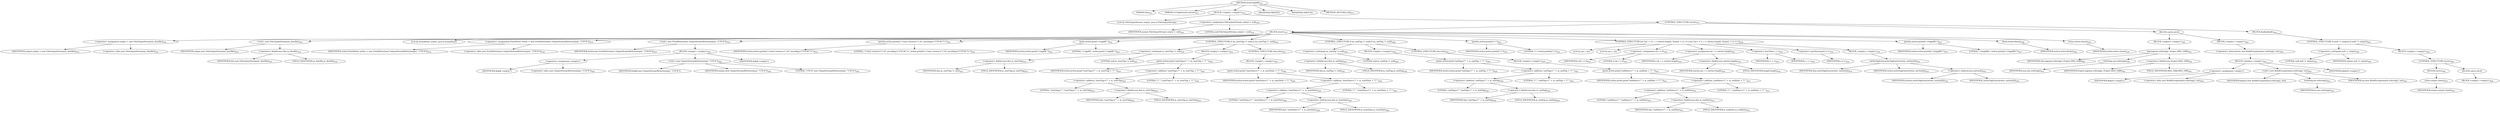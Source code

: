 digraph "writeTagDiff" {  
"594" [label = <(METHOD,writeTagDiff)<SUB>415</SUB>> ]
"27" [label = <(PARAM,this)<SUB>415</SUB>> ]
"595" [label = <(PARAM,CvsTagEntry[] entries)<SUB>415</SUB>> ]
"596" [label = <(BLOCK,&lt;empty&gt;,&lt;empty&gt;)<SUB>415</SUB>> ]
"23" [label = <(LOCAL,FileOutputStream output: java.io.FileOutputStream)> ]
"597" [label = <(&lt;operator&gt;.assignment,FileOutputStream output = null)<SUB>416</SUB>> ]
"598" [label = <(IDENTIFIER,output,FileOutputStream output = null)<SUB>416</SUB>> ]
"599" [label = <(LITERAL,null,FileOutputStream output = null)<SUB>416</SUB>> ]
"600" [label = <(CONTROL_STRUCTURE,try,try)<SUB>417</SUB>> ]
"601" [label = <(BLOCK,try,try)<SUB>417</SUB>> ]
"602" [label = <(&lt;operator&gt;.assignment,output = new FileOutputStream(m_destfile))<SUB>418</SUB>> ]
"603" [label = <(IDENTIFIER,output,output = new FileOutputStream(m_destfile))<SUB>418</SUB>> ]
"604" [label = <(&lt;operator&gt;.alloc,new FileOutputStream(m_destfile))<SUB>418</SUB>> ]
"605" [label = <(&lt;init&gt;,new FileOutputStream(m_destfile))<SUB>418</SUB>> ]
"22" [label = <(IDENTIFIER,output,new FileOutputStream(m_destfile))<SUB>418</SUB>> ]
"606" [label = <(&lt;operator&gt;.fieldAccess,this.m_destfile)<SUB>418</SUB>> ]
"607" [label = <(IDENTIFIER,this,new FileOutputStream(m_destfile))<SUB>418</SUB>> ]
"608" [label = <(FIELD_IDENTIFIER,m_destfile,m_destfile)<SUB>418</SUB>> ]
"25" [label = <(LOCAL,PrintWriter writer: java.io.PrintWriter)> ]
"609" [label = <(&lt;operator&gt;.assignment,PrintWriter writer = new PrintWriter(new OutputStreamWriter(output, &quot;UTF-8&quot;)))<SUB>419</SUB>> ]
"610" [label = <(IDENTIFIER,writer,PrintWriter writer = new PrintWriter(new OutputStreamWriter(output, &quot;UTF-8&quot;)))<SUB>419</SUB>> ]
"611" [label = <(&lt;operator&gt;.alloc,new PrintWriter(new OutputStreamWriter(output, &quot;UTF-8&quot;)))<SUB>419</SUB>> ]
"612" [label = <(&lt;init&gt;,new PrintWriter(new OutputStreamWriter(output, &quot;UTF-8&quot;)))<SUB>419</SUB>> ]
"24" [label = <(IDENTIFIER,writer,new PrintWriter(new OutputStreamWriter(output, &quot;UTF-8&quot;)))<SUB>419</SUB>> ]
"613" [label = <(BLOCK,&lt;empty&gt;,&lt;empty&gt;)<SUB>420</SUB>> ]
"614" [label = <(&lt;operator&gt;.assignment,&lt;empty&gt;)> ]
"615" [label = <(IDENTIFIER,$obj8,&lt;empty&gt;)> ]
"616" [label = <(&lt;operator&gt;.alloc,new OutputStreamWriter(output, &quot;UTF-8&quot;))<SUB>420</SUB>> ]
"617" [label = <(&lt;init&gt;,new OutputStreamWriter(output, &quot;UTF-8&quot;))<SUB>420</SUB>> ]
"618" [label = <(IDENTIFIER,$obj8,new OutputStreamWriter(output, &quot;UTF-8&quot;))> ]
"619" [label = <(IDENTIFIER,output,new OutputStreamWriter(output, &quot;UTF-8&quot;))<SUB>420</SUB>> ]
"620" [label = <(LITERAL,&quot;UTF-8&quot;,new OutputStreamWriter(output, &quot;UTF-8&quot;))<SUB>420</SUB>> ]
"621" [label = <(IDENTIFIER,$obj8,&lt;empty&gt;)> ]
"622" [label = <(println,writer.println(&quot;&lt;?xml version=\&quot;1.0\&quot; encoding=\&quot;UTF-8\&quot;?&gt;&quot;))<SUB>421</SUB>> ]
"623" [label = <(IDENTIFIER,writer,writer.println(&quot;&lt;?xml version=\&quot;1.0\&quot; encoding=\&quot;UTF-8\&quot;?&gt;&quot;))<SUB>421</SUB>> ]
"624" [label = <(LITERAL,&quot;&lt;?xml version=\&quot;1.0\&quot; encoding=\&quot;UTF-8\&quot;?&gt;&quot;,writer.println(&quot;&lt;?xml version=\&quot;1.0\&quot; encoding=\&quot;UTF-8\&quot;?&gt;&quot;))<SUB>421</SUB>> ]
"625" [label = <(print,writer.print(&quot;&lt;tagdiff &quot;))<SUB>422</SUB>> ]
"626" [label = <(IDENTIFIER,writer,writer.print(&quot;&lt;tagdiff &quot;))<SUB>422</SUB>> ]
"627" [label = <(LITERAL,&quot;&lt;tagdiff &quot;,writer.print(&quot;&lt;tagdiff &quot;))<SUB>422</SUB>> ]
"628" [label = <(CONTROL_STRUCTURE,if (m_startTag != null),if (m_startTag != null))<SUB>423</SUB>> ]
"629" [label = <(&lt;operator&gt;.notEquals,m_startTag != null)<SUB>423</SUB>> ]
"630" [label = <(&lt;operator&gt;.fieldAccess,this.m_startTag)<SUB>423</SUB>> ]
"631" [label = <(IDENTIFIER,this,m_startTag != null)<SUB>423</SUB>> ]
"632" [label = <(FIELD_IDENTIFIER,m_startTag,m_startTag)<SUB>423</SUB>> ]
"633" [label = <(LITERAL,null,m_startTag != null)<SUB>423</SUB>> ]
"634" [label = <(BLOCK,&lt;empty&gt;,&lt;empty&gt;)<SUB>423</SUB>> ]
"635" [label = <(print,writer.print(&quot;startTag=\&quot;&quot; + m_startTag + &quot;\&quot; &quot;))<SUB>424</SUB>> ]
"636" [label = <(IDENTIFIER,writer,writer.print(&quot;startTag=\&quot;&quot; + m_startTag + &quot;\&quot; &quot;))<SUB>424</SUB>> ]
"637" [label = <(&lt;operator&gt;.addition,&quot;startTag=\&quot;&quot; + m_startTag + &quot;\&quot; &quot;)<SUB>424</SUB>> ]
"638" [label = <(&lt;operator&gt;.addition,&quot;startTag=\&quot;&quot; + m_startTag)<SUB>424</SUB>> ]
"639" [label = <(LITERAL,&quot;startTag=\&quot;&quot;,&quot;startTag=\&quot;&quot; + m_startTag)<SUB>424</SUB>> ]
"640" [label = <(&lt;operator&gt;.fieldAccess,this.m_startTag)<SUB>424</SUB>> ]
"641" [label = <(IDENTIFIER,this,&quot;startTag=\&quot;&quot; + m_startTag)<SUB>424</SUB>> ]
"642" [label = <(FIELD_IDENTIFIER,m_startTag,m_startTag)<SUB>424</SUB>> ]
"643" [label = <(LITERAL,&quot;\&quot; &quot;,&quot;startTag=\&quot;&quot; + m_startTag + &quot;\&quot; &quot;)<SUB>424</SUB>> ]
"644" [label = <(CONTROL_STRUCTURE,else,else)<SUB>425</SUB>> ]
"645" [label = <(BLOCK,&lt;empty&gt;,&lt;empty&gt;)<SUB>425</SUB>> ]
"646" [label = <(print,writer.print(&quot;startDate=\&quot;&quot; + m_startDate + &quot;\&quot; &quot;))<SUB>426</SUB>> ]
"647" [label = <(IDENTIFIER,writer,writer.print(&quot;startDate=\&quot;&quot; + m_startDate + &quot;\&quot; &quot;))<SUB>426</SUB>> ]
"648" [label = <(&lt;operator&gt;.addition,&quot;startDate=\&quot;&quot; + m_startDate + &quot;\&quot; &quot;)<SUB>426</SUB>> ]
"649" [label = <(&lt;operator&gt;.addition,&quot;startDate=\&quot;&quot; + m_startDate)<SUB>426</SUB>> ]
"650" [label = <(LITERAL,&quot;startDate=\&quot;&quot;,&quot;startDate=\&quot;&quot; + m_startDate)<SUB>426</SUB>> ]
"651" [label = <(&lt;operator&gt;.fieldAccess,this.m_startDate)<SUB>426</SUB>> ]
"652" [label = <(IDENTIFIER,this,&quot;startDate=\&quot;&quot; + m_startDate)<SUB>426</SUB>> ]
"653" [label = <(FIELD_IDENTIFIER,m_startDate,m_startDate)<SUB>426</SUB>> ]
"654" [label = <(LITERAL,&quot;\&quot; &quot;,&quot;startDate=\&quot;&quot; + m_startDate + &quot;\&quot; &quot;)<SUB>426</SUB>> ]
"655" [label = <(CONTROL_STRUCTURE,if (m_endTag != null),if (m_endTag != null))<SUB>428</SUB>> ]
"656" [label = <(&lt;operator&gt;.notEquals,m_endTag != null)<SUB>428</SUB>> ]
"657" [label = <(&lt;operator&gt;.fieldAccess,this.m_endTag)<SUB>428</SUB>> ]
"658" [label = <(IDENTIFIER,this,m_endTag != null)<SUB>428</SUB>> ]
"659" [label = <(FIELD_IDENTIFIER,m_endTag,m_endTag)<SUB>428</SUB>> ]
"660" [label = <(LITERAL,null,m_endTag != null)<SUB>428</SUB>> ]
"661" [label = <(BLOCK,&lt;empty&gt;,&lt;empty&gt;)<SUB>428</SUB>> ]
"662" [label = <(print,writer.print(&quot;endTag=\&quot;&quot; + m_endTag + &quot;\&quot; &quot;))<SUB>429</SUB>> ]
"663" [label = <(IDENTIFIER,writer,writer.print(&quot;endTag=\&quot;&quot; + m_endTag + &quot;\&quot; &quot;))<SUB>429</SUB>> ]
"664" [label = <(&lt;operator&gt;.addition,&quot;endTag=\&quot;&quot; + m_endTag + &quot;\&quot; &quot;)<SUB>429</SUB>> ]
"665" [label = <(&lt;operator&gt;.addition,&quot;endTag=\&quot;&quot; + m_endTag)<SUB>429</SUB>> ]
"666" [label = <(LITERAL,&quot;endTag=\&quot;&quot;,&quot;endTag=\&quot;&quot; + m_endTag)<SUB>429</SUB>> ]
"667" [label = <(&lt;operator&gt;.fieldAccess,this.m_endTag)<SUB>429</SUB>> ]
"668" [label = <(IDENTIFIER,this,&quot;endTag=\&quot;&quot; + m_endTag)<SUB>429</SUB>> ]
"669" [label = <(FIELD_IDENTIFIER,m_endTag,m_endTag)<SUB>429</SUB>> ]
"670" [label = <(LITERAL,&quot;\&quot; &quot;,&quot;endTag=\&quot;&quot; + m_endTag + &quot;\&quot; &quot;)<SUB>429</SUB>> ]
"671" [label = <(CONTROL_STRUCTURE,else,else)<SUB>430</SUB>> ]
"672" [label = <(BLOCK,&lt;empty&gt;,&lt;empty&gt;)<SUB>430</SUB>> ]
"673" [label = <(print,writer.print(&quot;endDate=\&quot;&quot; + m_endDate + &quot;\&quot; &quot;))<SUB>431</SUB>> ]
"674" [label = <(IDENTIFIER,writer,writer.print(&quot;endDate=\&quot;&quot; + m_endDate + &quot;\&quot; &quot;))<SUB>431</SUB>> ]
"675" [label = <(&lt;operator&gt;.addition,&quot;endDate=\&quot;&quot; + m_endDate + &quot;\&quot; &quot;)<SUB>431</SUB>> ]
"676" [label = <(&lt;operator&gt;.addition,&quot;endDate=\&quot;&quot; + m_endDate)<SUB>431</SUB>> ]
"677" [label = <(LITERAL,&quot;endDate=\&quot;&quot;,&quot;endDate=\&quot;&quot; + m_endDate)<SUB>431</SUB>> ]
"678" [label = <(&lt;operator&gt;.fieldAccess,this.m_endDate)<SUB>431</SUB>> ]
"679" [label = <(IDENTIFIER,this,&quot;endDate=\&quot;&quot; + m_endDate)<SUB>431</SUB>> ]
"680" [label = <(FIELD_IDENTIFIER,m_endDate,m_endDate)<SUB>431</SUB>> ]
"681" [label = <(LITERAL,&quot;\&quot; &quot;,&quot;endDate=\&quot;&quot; + m_endDate + &quot;\&quot; &quot;)<SUB>431</SUB>> ]
"682" [label = <(println,writer.println(&quot;&gt;&quot;))<SUB>433</SUB>> ]
"683" [label = <(IDENTIFIER,writer,writer.println(&quot;&gt;&quot;))<SUB>433</SUB>> ]
"684" [label = <(LITERAL,&quot;&gt;&quot;,writer.println(&quot;&gt;&quot;))<SUB>433</SUB>> ]
"685" [label = <(CONTROL_STRUCTURE,for (int i = 0, c = entries.length; Some(i &lt; c); i++),for (int i = 0, c = entries.length; Some(i &lt; c); i++))<SUB>434</SUB>> ]
"686" [label = <(LOCAL,int i: int)> ]
"687" [label = <(LOCAL,int c: int)> ]
"688" [label = <(&lt;operator&gt;.assignment,int i = 0)<SUB>434</SUB>> ]
"689" [label = <(IDENTIFIER,i,int i = 0)<SUB>434</SUB>> ]
"690" [label = <(LITERAL,0,int i = 0)<SUB>434</SUB>> ]
"691" [label = <(&lt;operator&gt;.assignment,int c = entries.length)<SUB>434</SUB>> ]
"692" [label = <(IDENTIFIER,c,int c = entries.length)<SUB>434</SUB>> ]
"693" [label = <(&lt;operator&gt;.fieldAccess,entries.length)<SUB>434</SUB>> ]
"694" [label = <(IDENTIFIER,entries,int c = entries.length)<SUB>434</SUB>> ]
"695" [label = <(FIELD_IDENTIFIER,length,length)<SUB>434</SUB>> ]
"696" [label = <(&lt;operator&gt;.lessThan,i &lt; c)<SUB>434</SUB>> ]
"697" [label = <(IDENTIFIER,i,i &lt; c)<SUB>434</SUB>> ]
"698" [label = <(IDENTIFIER,c,i &lt; c)<SUB>434</SUB>> ]
"699" [label = <(&lt;operator&gt;.postIncrement,i++)<SUB>434</SUB>> ]
"700" [label = <(IDENTIFIER,i,i++)<SUB>434</SUB>> ]
"701" [label = <(BLOCK,&lt;empty&gt;,&lt;empty&gt;)<SUB>434</SUB>> ]
"702" [label = <(writeTagEntry,writeTagEntry(writer, entries[i]))<SUB>435</SUB>> ]
"26" [label = <(IDENTIFIER,this,writeTagEntry(writer, entries[i]))<SUB>435</SUB>> ]
"703" [label = <(IDENTIFIER,writer,writeTagEntry(writer, entries[i]))<SUB>435</SUB>> ]
"704" [label = <(&lt;operator&gt;.indexAccess,entries[i])<SUB>435</SUB>> ]
"705" [label = <(IDENTIFIER,entries,writeTagEntry(writer, entries[i]))<SUB>435</SUB>> ]
"706" [label = <(IDENTIFIER,i,writeTagEntry(writer, entries[i]))<SUB>435</SUB>> ]
"707" [label = <(println,writer.println(&quot;&lt;/tagdiff&gt;&quot;))<SUB>437</SUB>> ]
"708" [label = <(IDENTIFIER,writer,writer.println(&quot;&lt;/tagdiff&gt;&quot;))<SUB>437</SUB>> ]
"709" [label = <(LITERAL,&quot;&lt;/tagdiff&gt;&quot;,writer.println(&quot;&lt;/tagdiff&gt;&quot;))<SUB>437</SUB>> ]
"710" [label = <(flush,writer.flush())<SUB>438</SUB>> ]
"711" [label = <(IDENTIFIER,writer,writer.flush())<SUB>438</SUB>> ]
"712" [label = <(close,writer.close())<SUB>439</SUB>> ]
"713" [label = <(IDENTIFIER,writer,writer.close())<SUB>439</SUB>> ]
"714" [label = <(BLOCK,catch,catch)> ]
"715" [label = <(BLOCK,&lt;empty&gt;,&lt;empty&gt;)<SUB>440</SUB>> ]
"716" [label = <(log,log(uee.toString(), Project.MSG_ERR))<SUB>441</SUB>> ]
"28" [label = <(IDENTIFIER,this,log(uee.toString(), Project.MSG_ERR))<SUB>441</SUB>> ]
"717" [label = <(toString,uee.toString())<SUB>441</SUB>> ]
"718" [label = <(IDENTIFIER,uee,uee.toString())<SUB>441</SUB>> ]
"719" [label = <(&lt;operator&gt;.fieldAccess,Project.MSG_ERR)<SUB>441</SUB>> ]
"720" [label = <(IDENTIFIER,Project,log(uee.toString(), Project.MSG_ERR))<SUB>441</SUB>> ]
"721" [label = <(FIELD_IDENTIFIER,MSG_ERR,MSG_ERR)<SUB>441</SUB>> ]
"722" [label = <(BLOCK,&lt;empty&gt;,&lt;empty&gt;)<SUB>442</SUB>> ]
"723" [label = <(&lt;operator&gt;.throw,throw new BuildException(ioe.toString(), ioe);)<SUB>443</SUB>> ]
"724" [label = <(BLOCK,&lt;empty&gt;,&lt;empty&gt;)<SUB>443</SUB>> ]
"725" [label = <(&lt;operator&gt;.assignment,&lt;empty&gt;)> ]
"726" [label = <(IDENTIFIER,$obj10,&lt;empty&gt;)> ]
"727" [label = <(&lt;operator&gt;.alloc,new BuildException(ioe.toString(), ioe))<SUB>443</SUB>> ]
"728" [label = <(&lt;init&gt;,new BuildException(ioe.toString(), ioe))<SUB>443</SUB>> ]
"729" [label = <(IDENTIFIER,$obj10,new BuildException(ioe.toString(), ioe))> ]
"730" [label = <(toString,ioe.toString())<SUB>443</SUB>> ]
"731" [label = <(IDENTIFIER,ioe,ioe.toString())<SUB>443</SUB>> ]
"732" [label = <(IDENTIFIER,ioe,new BuildException(ioe.toString(), ioe))<SUB>443</SUB>> ]
"733" [label = <(IDENTIFIER,$obj10,&lt;empty&gt;)> ]
"734" [label = <(BLOCK,finally,finally)<SUB>444</SUB>> ]
"735" [label = <(CONTROL_STRUCTURE,if (null != output),if (null != output))<SUB>445</SUB>> ]
"736" [label = <(&lt;operator&gt;.notEquals,null != output)<SUB>445</SUB>> ]
"737" [label = <(LITERAL,null,null != output)<SUB>445</SUB>> ]
"738" [label = <(IDENTIFIER,output,null != output)<SUB>445</SUB>> ]
"739" [label = <(BLOCK,&lt;empty&gt;,&lt;empty&gt;)<SUB>445</SUB>> ]
"740" [label = <(CONTROL_STRUCTURE,try,try)<SUB>446</SUB>> ]
"741" [label = <(BLOCK,try,try)<SUB>446</SUB>> ]
"742" [label = <(close,output.close())<SUB>447</SUB>> ]
"743" [label = <(IDENTIFIER,output,output.close())<SUB>447</SUB>> ]
"744" [label = <(BLOCK,catch,catch)> ]
"745" [label = <(BLOCK,&lt;empty&gt;,&lt;empty&gt;)<SUB>448</SUB>> ]
"746" [label = <(MODIFIER,PRIVATE)> ]
"747" [label = <(MODIFIER,VIRTUAL)> ]
"748" [label = <(METHOD_RETURN,void)<SUB>415</SUB>> ]
  "594" -> "27" 
  "594" -> "595" 
  "594" -> "596" 
  "594" -> "746" 
  "594" -> "747" 
  "594" -> "748" 
  "596" -> "23" 
  "596" -> "597" 
  "596" -> "600" 
  "597" -> "598" 
  "597" -> "599" 
  "600" -> "601" 
  "600" -> "714" 
  "600" -> "734" 
  "601" -> "602" 
  "601" -> "605" 
  "601" -> "25" 
  "601" -> "609" 
  "601" -> "612" 
  "601" -> "622" 
  "601" -> "625" 
  "601" -> "628" 
  "601" -> "655" 
  "601" -> "682" 
  "601" -> "685" 
  "601" -> "707" 
  "601" -> "710" 
  "601" -> "712" 
  "602" -> "603" 
  "602" -> "604" 
  "605" -> "22" 
  "605" -> "606" 
  "606" -> "607" 
  "606" -> "608" 
  "609" -> "610" 
  "609" -> "611" 
  "612" -> "24" 
  "612" -> "613" 
  "613" -> "614" 
  "613" -> "617" 
  "613" -> "621" 
  "614" -> "615" 
  "614" -> "616" 
  "617" -> "618" 
  "617" -> "619" 
  "617" -> "620" 
  "622" -> "623" 
  "622" -> "624" 
  "625" -> "626" 
  "625" -> "627" 
  "628" -> "629" 
  "628" -> "634" 
  "628" -> "644" 
  "629" -> "630" 
  "629" -> "633" 
  "630" -> "631" 
  "630" -> "632" 
  "634" -> "635" 
  "635" -> "636" 
  "635" -> "637" 
  "637" -> "638" 
  "637" -> "643" 
  "638" -> "639" 
  "638" -> "640" 
  "640" -> "641" 
  "640" -> "642" 
  "644" -> "645" 
  "645" -> "646" 
  "646" -> "647" 
  "646" -> "648" 
  "648" -> "649" 
  "648" -> "654" 
  "649" -> "650" 
  "649" -> "651" 
  "651" -> "652" 
  "651" -> "653" 
  "655" -> "656" 
  "655" -> "661" 
  "655" -> "671" 
  "656" -> "657" 
  "656" -> "660" 
  "657" -> "658" 
  "657" -> "659" 
  "661" -> "662" 
  "662" -> "663" 
  "662" -> "664" 
  "664" -> "665" 
  "664" -> "670" 
  "665" -> "666" 
  "665" -> "667" 
  "667" -> "668" 
  "667" -> "669" 
  "671" -> "672" 
  "672" -> "673" 
  "673" -> "674" 
  "673" -> "675" 
  "675" -> "676" 
  "675" -> "681" 
  "676" -> "677" 
  "676" -> "678" 
  "678" -> "679" 
  "678" -> "680" 
  "682" -> "683" 
  "682" -> "684" 
  "685" -> "686" 
  "685" -> "687" 
  "685" -> "688" 
  "685" -> "691" 
  "685" -> "696" 
  "685" -> "699" 
  "685" -> "701" 
  "688" -> "689" 
  "688" -> "690" 
  "691" -> "692" 
  "691" -> "693" 
  "693" -> "694" 
  "693" -> "695" 
  "696" -> "697" 
  "696" -> "698" 
  "699" -> "700" 
  "701" -> "702" 
  "702" -> "26" 
  "702" -> "703" 
  "702" -> "704" 
  "704" -> "705" 
  "704" -> "706" 
  "707" -> "708" 
  "707" -> "709" 
  "710" -> "711" 
  "712" -> "713" 
  "714" -> "715" 
  "714" -> "722" 
  "715" -> "716" 
  "716" -> "28" 
  "716" -> "717" 
  "716" -> "719" 
  "717" -> "718" 
  "719" -> "720" 
  "719" -> "721" 
  "722" -> "723" 
  "723" -> "724" 
  "724" -> "725" 
  "724" -> "728" 
  "724" -> "733" 
  "725" -> "726" 
  "725" -> "727" 
  "728" -> "729" 
  "728" -> "730" 
  "728" -> "732" 
  "730" -> "731" 
  "734" -> "735" 
  "735" -> "736" 
  "735" -> "739" 
  "736" -> "737" 
  "736" -> "738" 
  "739" -> "740" 
  "740" -> "741" 
  "740" -> "744" 
  "741" -> "742" 
  "742" -> "743" 
  "744" -> "745" 
}
